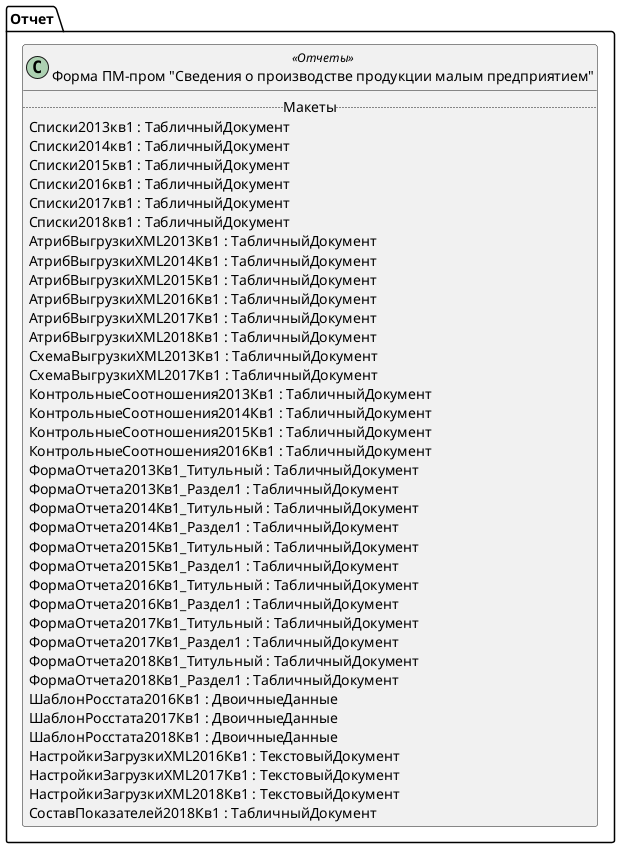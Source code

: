 ﻿@startuml РегламентированныйОтчетСтатистикаФормаПМПром
'!include templates.wsd
'..\include templates.wsd
class Отчет.РегламентированныйОтчетСтатистикаФормаПМПром as "Форма ПМ-пром "Сведения о производстве продукции малым предприятием"" <<Отчеты>>
{
..Макеты..
Списки2013кв1 : ТабличныйДокумент
Списки2014кв1 : ТабличныйДокумент
Списки2015кв1 : ТабличныйДокумент
Списки2016кв1 : ТабличныйДокумент
Списки2017кв1 : ТабличныйДокумент
Списки2018кв1 : ТабличныйДокумент
АтрибВыгрузкиXML2013Кв1 : ТабличныйДокумент
АтрибВыгрузкиXML2014Кв1 : ТабличныйДокумент
АтрибВыгрузкиXML2015Кв1 : ТабличныйДокумент
АтрибВыгрузкиXML2016Кв1 : ТабличныйДокумент
АтрибВыгрузкиXML2017Кв1 : ТабличныйДокумент
АтрибВыгрузкиXML2018Кв1 : ТабличныйДокумент
СхемаВыгрузкиXML2013Кв1 : ТабличныйДокумент
СхемаВыгрузкиXML2017Кв1 : ТабличныйДокумент
КонтрольныеСоотношения2013Кв1 : ТабличныйДокумент
КонтрольныеСоотношения2014Кв1 : ТабличныйДокумент
КонтрольныеСоотношения2015Кв1 : ТабличныйДокумент
КонтрольныеСоотношения2016Кв1 : ТабличныйДокумент
ФормаОтчета2013Кв1_Титульный : ТабличныйДокумент
ФормаОтчета2013Кв1_Раздел1 : ТабличныйДокумент
ФормаОтчета2014Кв1_Титульный : ТабличныйДокумент
ФормаОтчета2014Кв1_Раздел1 : ТабличныйДокумент
ФормаОтчета2015Кв1_Титульный : ТабличныйДокумент
ФормаОтчета2015Кв1_Раздел1 : ТабличныйДокумент
ФормаОтчета2016Кв1_Титульный : ТабличныйДокумент
ФормаОтчета2016Кв1_Раздел1 : ТабличныйДокумент
ФормаОтчета2017Кв1_Титульный : ТабличныйДокумент
ФормаОтчета2017Кв1_Раздел1 : ТабличныйДокумент
ФормаОтчета2018Кв1_Титульный : ТабличныйДокумент
ФормаОтчета2018Кв1_Раздел1 : ТабличныйДокумент
ШаблонРосстата2016Кв1 : ДвоичныеДанные
ШаблонРосстата2017Кв1 : ДвоичныеДанные
ШаблонРосстата2018Кв1 : ДвоичныеДанные
НастройкиЗагрузкиXML2016Кв1 : ТекстовыйДокумент
НастройкиЗагрузкиXML2017Кв1 : ТекстовыйДокумент
НастройкиЗагрузкиXML2018Кв1 : ТекстовыйДокумент
СоставПоказателей2018Кв1 : ТабличныйДокумент
}
@enduml
